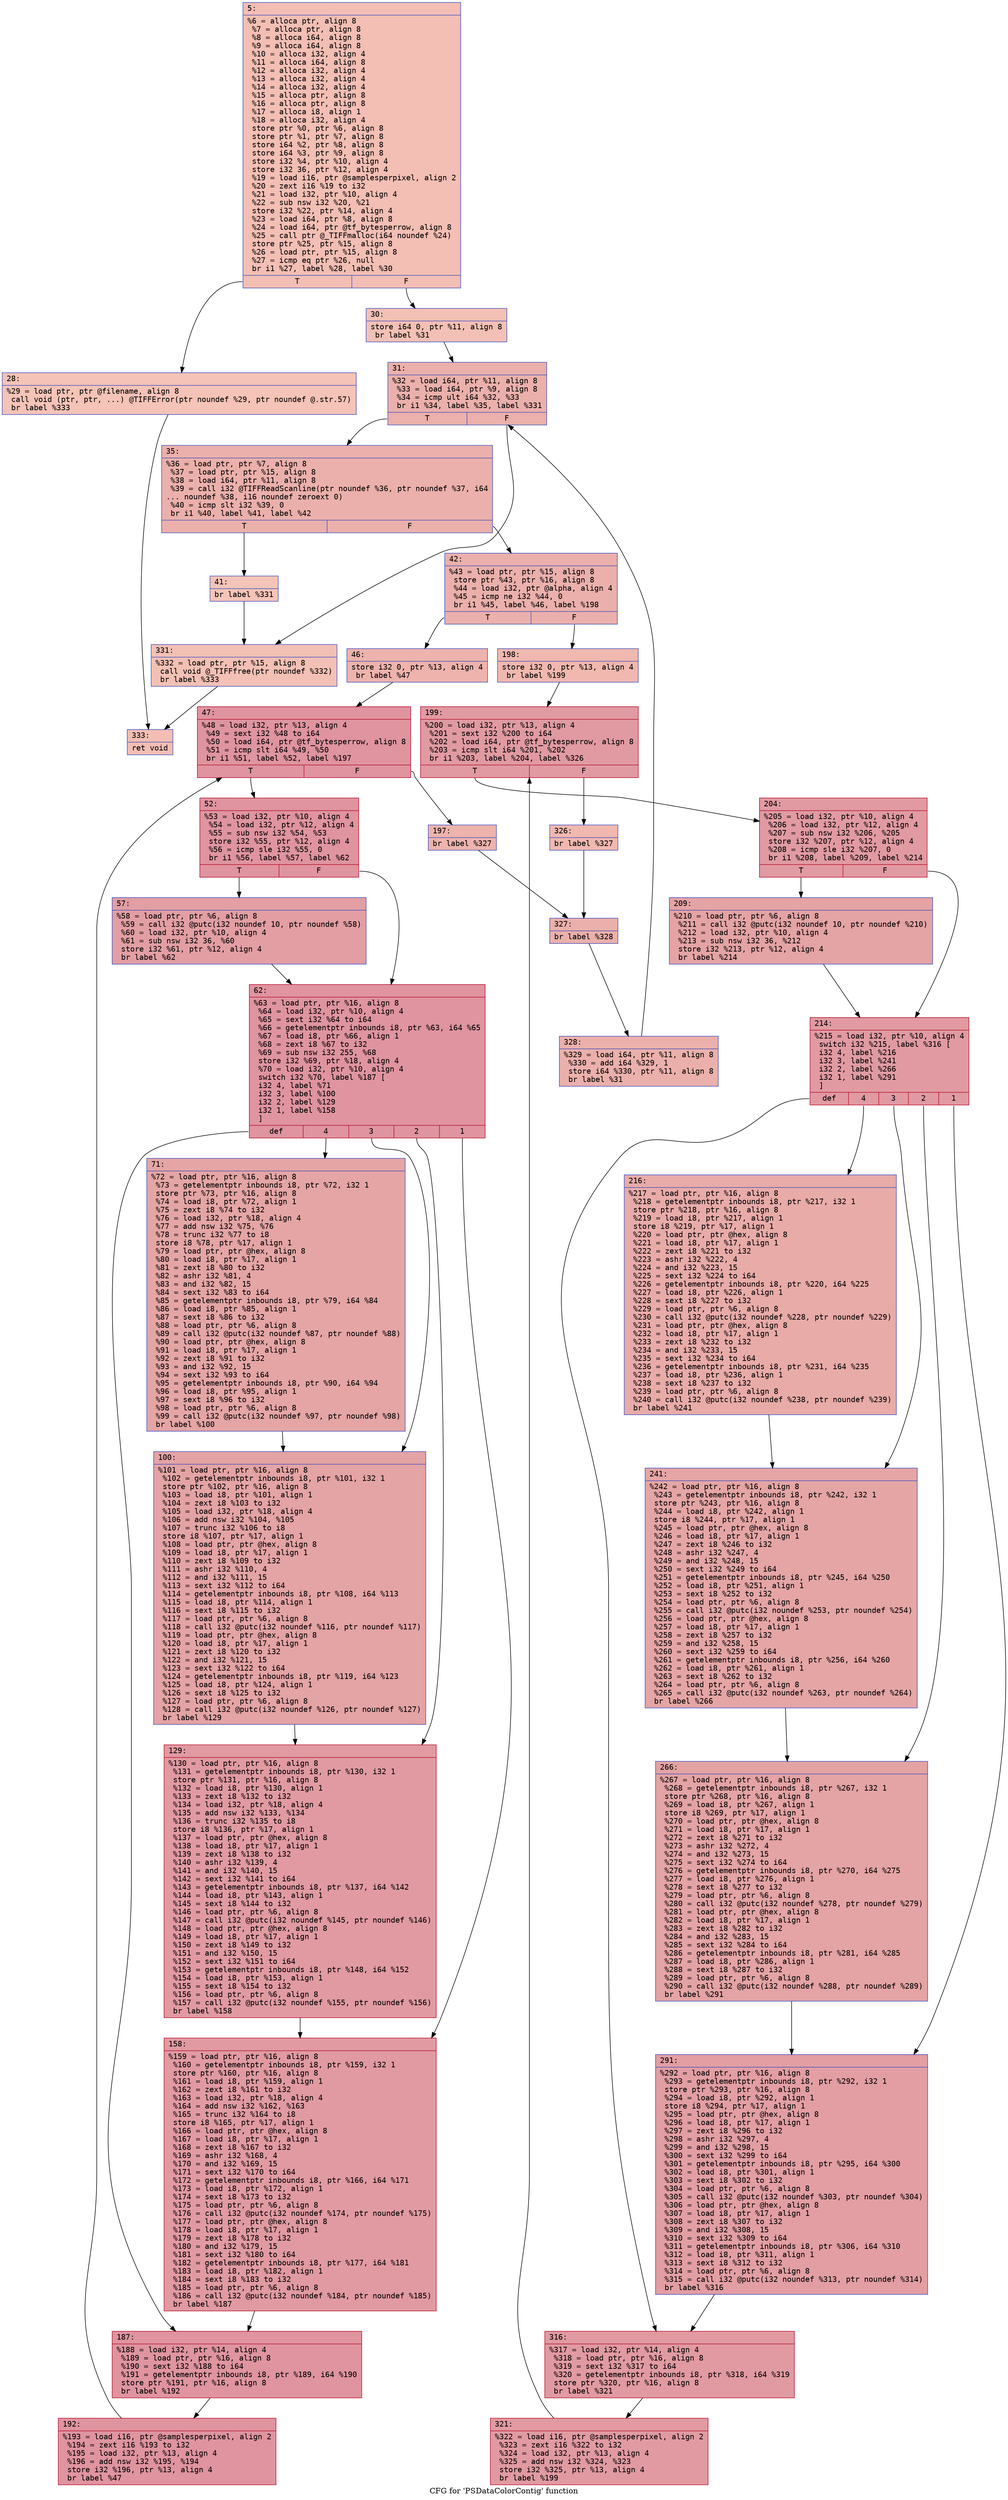 digraph "CFG for 'PSDataColorContig' function" {
	label="CFG for 'PSDataColorContig' function";

	Node0x6000014259f0 [shape=record,color="#3d50c3ff", style=filled, fillcolor="#e36c5570" fontname="Courier",label="{5:\l|  %6 = alloca ptr, align 8\l  %7 = alloca ptr, align 8\l  %8 = alloca i64, align 8\l  %9 = alloca i64, align 8\l  %10 = alloca i32, align 4\l  %11 = alloca i64, align 8\l  %12 = alloca i32, align 4\l  %13 = alloca i32, align 4\l  %14 = alloca i32, align 4\l  %15 = alloca ptr, align 8\l  %16 = alloca ptr, align 8\l  %17 = alloca i8, align 1\l  %18 = alloca i32, align 4\l  store ptr %0, ptr %6, align 8\l  store ptr %1, ptr %7, align 8\l  store i64 %2, ptr %8, align 8\l  store i64 %3, ptr %9, align 8\l  store i32 %4, ptr %10, align 4\l  store i32 36, ptr %12, align 4\l  %19 = load i16, ptr @samplesperpixel, align 2\l  %20 = zext i16 %19 to i32\l  %21 = load i32, ptr %10, align 4\l  %22 = sub nsw i32 %20, %21\l  store i32 %22, ptr %14, align 4\l  %23 = load i64, ptr %8, align 8\l  %24 = load i64, ptr @tf_bytesperrow, align 8\l  %25 = call ptr @_TIFFmalloc(i64 noundef %24)\l  store ptr %25, ptr %15, align 8\l  %26 = load ptr, ptr %15, align 8\l  %27 = icmp eq ptr %26, null\l  br i1 %27, label %28, label %30\l|{<s0>T|<s1>F}}"];
	Node0x6000014259f0:s0 -> Node0x600001425a40[tooltip="5 -> 28\nProbability 37.50%" ];
	Node0x6000014259f0:s1 -> Node0x600001425a90[tooltip="5 -> 30\nProbability 62.50%" ];
	Node0x600001425a40 [shape=record,color="#3d50c3ff", style=filled, fillcolor="#e8765c70" fontname="Courier",label="{28:\l|  %29 = load ptr, ptr @filename, align 8\l  call void (ptr, ptr, ...) @TIFFError(ptr noundef %29, ptr noundef @.str.57)\l  br label %333\l}"];
	Node0x600001425a40 -> Node0x600001426490[tooltip="28 -> 333\nProbability 100.00%" ];
	Node0x600001425a90 [shape=record,color="#3d50c3ff", style=filled, fillcolor="#e5705870" fontname="Courier",label="{30:\l|  store i64 0, ptr %11, align 8\l  br label %31\l}"];
	Node0x600001425a90 -> Node0x600001425ae0[tooltip="30 -> 31\nProbability 100.00%" ];
	Node0x600001425ae0 [shape=record,color="#3d50c3ff", style=filled, fillcolor="#d24b4070" fontname="Courier",label="{31:\l|  %32 = load i64, ptr %11, align 8\l  %33 = load i64, ptr %9, align 8\l  %34 = icmp ult i64 %32, %33\l  br i1 %34, label %35, label %331\l|{<s0>T|<s1>F}}"];
	Node0x600001425ae0:s0 -> Node0x600001425b30[tooltip="31 -> 35\nProbability 96.88%" ];
	Node0x600001425ae0:s1 -> Node0x600001426440[tooltip="31 -> 331\nProbability 3.12%" ];
	Node0x600001425b30 [shape=record,color="#3d50c3ff", style=filled, fillcolor="#d24b4070" fontname="Courier",label="{35:\l|  %36 = load ptr, ptr %7, align 8\l  %37 = load ptr, ptr %15, align 8\l  %38 = load i64, ptr %11, align 8\l  %39 = call i32 @TIFFReadScanline(ptr noundef %36, ptr noundef %37, i64\l... noundef %38, i16 noundef zeroext 0)\l  %40 = icmp slt i32 %39, 0\l  br i1 %40, label %41, label %42\l|{<s0>T|<s1>F}}"];
	Node0x600001425b30:s0 -> Node0x600001425b80[tooltip="35 -> 41\nProbability 3.12%" ];
	Node0x600001425b30:s1 -> Node0x600001425bd0[tooltip="35 -> 42\nProbability 96.88%" ];
	Node0x600001425b80 [shape=record,color="#3d50c3ff", style=filled, fillcolor="#e97a5f70" fontname="Courier",label="{41:\l|  br label %331\l}"];
	Node0x600001425b80 -> Node0x600001426440[tooltip="41 -> 331\nProbability 100.00%" ];
	Node0x600001425bd0 [shape=record,color="#3d50c3ff", style=filled, fillcolor="#d24b4070" fontname="Courier",label="{42:\l|  %43 = load ptr, ptr %15, align 8\l  store ptr %43, ptr %16, align 8\l  %44 = load i32, ptr @alpha, align 4\l  %45 = icmp ne i32 %44, 0\l  br i1 %45, label %46, label %198\l|{<s0>T|<s1>F}}"];
	Node0x600001425bd0:s0 -> Node0x600001425c20[tooltip="42 -> 46\nProbability 62.50%" ];
	Node0x600001425bd0:s1 -> Node0x600001425fe0[tooltip="42 -> 198\nProbability 37.50%" ];
	Node0x600001425c20 [shape=record,color="#3d50c3ff", style=filled, fillcolor="#d6524470" fontname="Courier",label="{46:\l|  store i32 0, ptr %13, align 4\l  br label %47\l}"];
	Node0x600001425c20 -> Node0x600001425c70[tooltip="46 -> 47\nProbability 100.00%" ];
	Node0x600001425c70 [shape=record,color="#b70d28ff", style=filled, fillcolor="#b70d2870" fontname="Courier",label="{47:\l|  %48 = load i32, ptr %13, align 4\l  %49 = sext i32 %48 to i64\l  %50 = load i64, ptr @tf_bytesperrow, align 8\l  %51 = icmp slt i64 %49, %50\l  br i1 %51, label %52, label %197\l|{<s0>T|<s1>F}}"];
	Node0x600001425c70:s0 -> Node0x600001425cc0[tooltip="47 -> 52\nProbability 96.88%" ];
	Node0x600001425c70:s1 -> Node0x600001425f90[tooltip="47 -> 197\nProbability 3.12%" ];
	Node0x600001425cc0 [shape=record,color="#b70d28ff", style=filled, fillcolor="#b70d2870" fontname="Courier",label="{52:\l|  %53 = load i32, ptr %10, align 4\l  %54 = load i32, ptr %12, align 4\l  %55 = sub nsw i32 %54, %53\l  store i32 %55, ptr %12, align 4\l  %56 = icmp sle i32 %55, 0\l  br i1 %56, label %57, label %62\l|{<s0>T|<s1>F}}"];
	Node0x600001425cc0:s0 -> Node0x600001425d10[tooltip="52 -> 57\nProbability 50.00%" ];
	Node0x600001425cc0:s1 -> Node0x600001425d60[tooltip="52 -> 62\nProbability 50.00%" ];
	Node0x600001425d10 [shape=record,color="#3d50c3ff", style=filled, fillcolor="#be242e70" fontname="Courier",label="{57:\l|  %58 = load ptr, ptr %6, align 8\l  %59 = call i32 @putc(i32 noundef 10, ptr noundef %58)\l  %60 = load i32, ptr %10, align 4\l  %61 = sub nsw i32 36, %60\l  store i32 %61, ptr %12, align 4\l  br label %62\l}"];
	Node0x600001425d10 -> Node0x600001425d60[tooltip="57 -> 62\nProbability 100.00%" ];
	Node0x600001425d60 [shape=record,color="#b70d28ff", style=filled, fillcolor="#b70d2870" fontname="Courier",label="{62:\l|  %63 = load ptr, ptr %16, align 8\l  %64 = load i32, ptr %10, align 4\l  %65 = sext i32 %64 to i64\l  %66 = getelementptr inbounds i8, ptr %63, i64 %65\l  %67 = load i8, ptr %66, align 1\l  %68 = zext i8 %67 to i32\l  %69 = sub nsw i32 255, %68\l  store i32 %69, ptr %18, align 4\l  %70 = load i32, ptr %10, align 4\l  switch i32 %70, label %187 [\l    i32 4, label %71\l    i32 3, label %100\l    i32 2, label %129\l    i32 1, label %158\l  ]\l|{<s0>def|<s1>4|<s2>3|<s3>2|<s4>1}}"];
	Node0x600001425d60:s0 -> Node0x600001425ef0[tooltip="62 -> 187\nProbability 20.00%" ];
	Node0x600001425d60:s1 -> Node0x600001425db0[tooltip="62 -> 71\nProbability 20.00%" ];
	Node0x600001425d60:s2 -> Node0x600001425e00[tooltip="62 -> 100\nProbability 20.00%" ];
	Node0x600001425d60:s3 -> Node0x600001425e50[tooltip="62 -> 129\nProbability 20.00%" ];
	Node0x600001425d60:s4 -> Node0x600001425ea0[tooltip="62 -> 158\nProbability 20.00%" ];
	Node0x600001425db0 [shape=record,color="#3d50c3ff", style=filled, fillcolor="#c5333470" fontname="Courier",label="{71:\l|  %72 = load ptr, ptr %16, align 8\l  %73 = getelementptr inbounds i8, ptr %72, i32 1\l  store ptr %73, ptr %16, align 8\l  %74 = load i8, ptr %72, align 1\l  %75 = zext i8 %74 to i32\l  %76 = load i32, ptr %18, align 4\l  %77 = add nsw i32 %75, %76\l  %78 = trunc i32 %77 to i8\l  store i8 %78, ptr %17, align 1\l  %79 = load ptr, ptr @hex, align 8\l  %80 = load i8, ptr %17, align 1\l  %81 = zext i8 %80 to i32\l  %82 = ashr i32 %81, 4\l  %83 = and i32 %82, 15\l  %84 = sext i32 %83 to i64\l  %85 = getelementptr inbounds i8, ptr %79, i64 %84\l  %86 = load i8, ptr %85, align 1\l  %87 = sext i8 %86 to i32\l  %88 = load ptr, ptr %6, align 8\l  %89 = call i32 @putc(i32 noundef %87, ptr noundef %88)\l  %90 = load ptr, ptr @hex, align 8\l  %91 = load i8, ptr %17, align 1\l  %92 = zext i8 %91 to i32\l  %93 = and i32 %92, 15\l  %94 = sext i32 %93 to i64\l  %95 = getelementptr inbounds i8, ptr %90, i64 %94\l  %96 = load i8, ptr %95, align 1\l  %97 = sext i8 %96 to i32\l  %98 = load ptr, ptr %6, align 8\l  %99 = call i32 @putc(i32 noundef %97, ptr noundef %98)\l  br label %100\l}"];
	Node0x600001425db0 -> Node0x600001425e00[tooltip="71 -> 100\nProbability 100.00%" ];
	Node0x600001425e00 [shape=record,color="#3d50c3ff", style=filled, fillcolor="#c32e3170" fontname="Courier",label="{100:\l|  %101 = load ptr, ptr %16, align 8\l  %102 = getelementptr inbounds i8, ptr %101, i32 1\l  store ptr %102, ptr %16, align 8\l  %103 = load i8, ptr %101, align 1\l  %104 = zext i8 %103 to i32\l  %105 = load i32, ptr %18, align 4\l  %106 = add nsw i32 %104, %105\l  %107 = trunc i32 %106 to i8\l  store i8 %107, ptr %17, align 1\l  %108 = load ptr, ptr @hex, align 8\l  %109 = load i8, ptr %17, align 1\l  %110 = zext i8 %109 to i32\l  %111 = ashr i32 %110, 4\l  %112 = and i32 %111, 15\l  %113 = sext i32 %112 to i64\l  %114 = getelementptr inbounds i8, ptr %108, i64 %113\l  %115 = load i8, ptr %114, align 1\l  %116 = sext i8 %115 to i32\l  %117 = load ptr, ptr %6, align 8\l  %118 = call i32 @putc(i32 noundef %116, ptr noundef %117)\l  %119 = load ptr, ptr @hex, align 8\l  %120 = load i8, ptr %17, align 1\l  %121 = zext i8 %120 to i32\l  %122 = and i32 %121, 15\l  %123 = sext i32 %122 to i64\l  %124 = getelementptr inbounds i8, ptr %119, i64 %123\l  %125 = load i8, ptr %124, align 1\l  %126 = sext i8 %125 to i32\l  %127 = load ptr, ptr %6, align 8\l  %128 = call i32 @putc(i32 noundef %126, ptr noundef %127)\l  br label %129\l}"];
	Node0x600001425e00 -> Node0x600001425e50[tooltip="100 -> 129\nProbability 100.00%" ];
	Node0x600001425e50 [shape=record,color="#b70d28ff", style=filled, fillcolor="#bb1b2c70" fontname="Courier",label="{129:\l|  %130 = load ptr, ptr %16, align 8\l  %131 = getelementptr inbounds i8, ptr %130, i32 1\l  store ptr %131, ptr %16, align 8\l  %132 = load i8, ptr %130, align 1\l  %133 = zext i8 %132 to i32\l  %134 = load i32, ptr %18, align 4\l  %135 = add nsw i32 %133, %134\l  %136 = trunc i32 %135 to i8\l  store i8 %136, ptr %17, align 1\l  %137 = load ptr, ptr @hex, align 8\l  %138 = load i8, ptr %17, align 1\l  %139 = zext i8 %138 to i32\l  %140 = ashr i32 %139, 4\l  %141 = and i32 %140, 15\l  %142 = sext i32 %141 to i64\l  %143 = getelementptr inbounds i8, ptr %137, i64 %142\l  %144 = load i8, ptr %143, align 1\l  %145 = sext i8 %144 to i32\l  %146 = load ptr, ptr %6, align 8\l  %147 = call i32 @putc(i32 noundef %145, ptr noundef %146)\l  %148 = load ptr, ptr @hex, align 8\l  %149 = load i8, ptr %17, align 1\l  %150 = zext i8 %149 to i32\l  %151 = and i32 %150, 15\l  %152 = sext i32 %151 to i64\l  %153 = getelementptr inbounds i8, ptr %148, i64 %152\l  %154 = load i8, ptr %153, align 1\l  %155 = sext i8 %154 to i32\l  %156 = load ptr, ptr %6, align 8\l  %157 = call i32 @putc(i32 noundef %155, ptr noundef %156)\l  br label %158\l}"];
	Node0x600001425e50 -> Node0x600001425ea0[tooltip="129 -> 158\nProbability 100.00%" ];
	Node0x600001425ea0 [shape=record,color="#b70d28ff", style=filled, fillcolor="#bb1b2c70" fontname="Courier",label="{158:\l|  %159 = load ptr, ptr %16, align 8\l  %160 = getelementptr inbounds i8, ptr %159, i32 1\l  store ptr %160, ptr %16, align 8\l  %161 = load i8, ptr %159, align 1\l  %162 = zext i8 %161 to i32\l  %163 = load i32, ptr %18, align 4\l  %164 = add nsw i32 %162, %163\l  %165 = trunc i32 %164 to i8\l  store i8 %165, ptr %17, align 1\l  %166 = load ptr, ptr @hex, align 8\l  %167 = load i8, ptr %17, align 1\l  %168 = zext i8 %167 to i32\l  %169 = ashr i32 %168, 4\l  %170 = and i32 %169, 15\l  %171 = sext i32 %170 to i64\l  %172 = getelementptr inbounds i8, ptr %166, i64 %171\l  %173 = load i8, ptr %172, align 1\l  %174 = sext i8 %173 to i32\l  %175 = load ptr, ptr %6, align 8\l  %176 = call i32 @putc(i32 noundef %174, ptr noundef %175)\l  %177 = load ptr, ptr @hex, align 8\l  %178 = load i8, ptr %17, align 1\l  %179 = zext i8 %178 to i32\l  %180 = and i32 %179, 15\l  %181 = sext i32 %180 to i64\l  %182 = getelementptr inbounds i8, ptr %177, i64 %181\l  %183 = load i8, ptr %182, align 1\l  %184 = sext i8 %183 to i32\l  %185 = load ptr, ptr %6, align 8\l  %186 = call i32 @putc(i32 noundef %184, ptr noundef %185)\l  br label %187\l}"];
	Node0x600001425ea0 -> Node0x600001425ef0[tooltip="158 -> 187\nProbability 100.00%" ];
	Node0x600001425ef0 [shape=record,color="#b70d28ff", style=filled, fillcolor="#b70d2870" fontname="Courier",label="{187:\l|  %188 = load i32, ptr %14, align 4\l  %189 = load ptr, ptr %16, align 8\l  %190 = sext i32 %188 to i64\l  %191 = getelementptr inbounds i8, ptr %189, i64 %190\l  store ptr %191, ptr %16, align 8\l  br label %192\l}"];
	Node0x600001425ef0 -> Node0x600001425f40[tooltip="187 -> 192\nProbability 100.00%" ];
	Node0x600001425f40 [shape=record,color="#b70d28ff", style=filled, fillcolor="#b70d2870" fontname="Courier",label="{192:\l|  %193 = load i16, ptr @samplesperpixel, align 2\l  %194 = zext i16 %193 to i32\l  %195 = load i32, ptr %13, align 4\l  %196 = add nsw i32 %195, %194\l  store i32 %196, ptr %13, align 4\l  br label %47\l}"];
	Node0x600001425f40 -> Node0x600001425c70[tooltip="192 -> 47\nProbability 100.00%" ];
	Node0x600001425f90 [shape=record,color="#3d50c3ff", style=filled, fillcolor="#d6524470" fontname="Courier",label="{197:\l|  br label %327\l}"];
	Node0x600001425f90 -> Node0x6000014263a0[tooltip="197 -> 327\nProbability 100.00%" ];
	Node0x600001425fe0 [shape=record,color="#3d50c3ff", style=filled, fillcolor="#dc5d4a70" fontname="Courier",label="{198:\l|  store i32 0, ptr %13, align 4\l  br label %199\l}"];
	Node0x600001425fe0 -> Node0x600001426030[tooltip="198 -> 199\nProbability 100.00%" ];
	Node0x600001426030 [shape=record,color="#b70d28ff", style=filled, fillcolor="#bb1b2c70" fontname="Courier",label="{199:\l|  %200 = load i32, ptr %13, align 4\l  %201 = sext i32 %200 to i64\l  %202 = load i64, ptr @tf_bytesperrow, align 8\l  %203 = icmp slt i64 %201, %202\l  br i1 %203, label %204, label %326\l|{<s0>T|<s1>F}}"];
	Node0x600001426030:s0 -> Node0x600001426080[tooltip="199 -> 204\nProbability 96.88%" ];
	Node0x600001426030:s1 -> Node0x600001426350[tooltip="199 -> 326\nProbability 3.12%" ];
	Node0x600001426080 [shape=record,color="#b70d28ff", style=filled, fillcolor="#bb1b2c70" fontname="Courier",label="{204:\l|  %205 = load i32, ptr %10, align 4\l  %206 = load i32, ptr %12, align 4\l  %207 = sub nsw i32 %206, %205\l  store i32 %207, ptr %12, align 4\l  %208 = icmp sle i32 %207, 0\l  br i1 %208, label %209, label %214\l|{<s0>T|<s1>F}}"];
	Node0x600001426080:s0 -> Node0x6000014260d0[tooltip="204 -> 209\nProbability 50.00%" ];
	Node0x600001426080:s1 -> Node0x600001426120[tooltip="204 -> 214\nProbability 50.00%" ];
	Node0x6000014260d0 [shape=record,color="#3d50c3ff", style=filled, fillcolor="#c32e3170" fontname="Courier",label="{209:\l|  %210 = load ptr, ptr %6, align 8\l  %211 = call i32 @putc(i32 noundef 10, ptr noundef %210)\l  %212 = load i32, ptr %10, align 4\l  %213 = sub nsw i32 36, %212\l  store i32 %213, ptr %12, align 4\l  br label %214\l}"];
	Node0x6000014260d0 -> Node0x600001426120[tooltip="209 -> 214\nProbability 100.00%" ];
	Node0x600001426120 [shape=record,color="#b70d28ff", style=filled, fillcolor="#bb1b2c70" fontname="Courier",label="{214:\l|  %215 = load i32, ptr %10, align 4\l  switch i32 %215, label %316 [\l    i32 4, label %216\l    i32 3, label %241\l    i32 2, label %266\l    i32 1, label %291\l  ]\l|{<s0>def|<s1>4|<s2>3|<s3>2|<s4>1}}"];
	Node0x600001426120:s0 -> Node0x6000014262b0[tooltip="214 -> 316\nProbability 20.00%" ];
	Node0x600001426120:s1 -> Node0x600001426170[tooltip="214 -> 216\nProbability 20.00%" ];
	Node0x600001426120:s2 -> Node0x6000014261c0[tooltip="214 -> 241\nProbability 20.00%" ];
	Node0x600001426120:s3 -> Node0x600001426210[tooltip="214 -> 266\nProbability 20.00%" ];
	Node0x600001426120:s4 -> Node0x600001426260[tooltip="214 -> 291\nProbability 20.00%" ];
	Node0x600001426170 [shape=record,color="#3d50c3ff", style=filled, fillcolor="#cc403a70" fontname="Courier",label="{216:\l|  %217 = load ptr, ptr %16, align 8\l  %218 = getelementptr inbounds i8, ptr %217, i32 1\l  store ptr %218, ptr %16, align 8\l  %219 = load i8, ptr %217, align 1\l  store i8 %219, ptr %17, align 1\l  %220 = load ptr, ptr @hex, align 8\l  %221 = load i8, ptr %17, align 1\l  %222 = zext i8 %221 to i32\l  %223 = ashr i32 %222, 4\l  %224 = and i32 %223, 15\l  %225 = sext i32 %224 to i64\l  %226 = getelementptr inbounds i8, ptr %220, i64 %225\l  %227 = load i8, ptr %226, align 1\l  %228 = sext i8 %227 to i32\l  %229 = load ptr, ptr %6, align 8\l  %230 = call i32 @putc(i32 noundef %228, ptr noundef %229)\l  %231 = load ptr, ptr @hex, align 8\l  %232 = load i8, ptr %17, align 1\l  %233 = zext i8 %232 to i32\l  %234 = and i32 %233, 15\l  %235 = sext i32 %234 to i64\l  %236 = getelementptr inbounds i8, ptr %231, i64 %235\l  %237 = load i8, ptr %236, align 1\l  %238 = sext i8 %237 to i32\l  %239 = load ptr, ptr %6, align 8\l  %240 = call i32 @putc(i32 noundef %238, ptr noundef %239)\l  br label %241\l}"];
	Node0x600001426170 -> Node0x6000014261c0[tooltip="216 -> 241\nProbability 100.00%" ];
	Node0x6000014261c0 [shape=record,color="#3d50c3ff", style=filled, fillcolor="#c5333470" fontname="Courier",label="{241:\l|  %242 = load ptr, ptr %16, align 8\l  %243 = getelementptr inbounds i8, ptr %242, i32 1\l  store ptr %243, ptr %16, align 8\l  %244 = load i8, ptr %242, align 1\l  store i8 %244, ptr %17, align 1\l  %245 = load ptr, ptr @hex, align 8\l  %246 = load i8, ptr %17, align 1\l  %247 = zext i8 %246 to i32\l  %248 = ashr i32 %247, 4\l  %249 = and i32 %248, 15\l  %250 = sext i32 %249 to i64\l  %251 = getelementptr inbounds i8, ptr %245, i64 %250\l  %252 = load i8, ptr %251, align 1\l  %253 = sext i8 %252 to i32\l  %254 = load ptr, ptr %6, align 8\l  %255 = call i32 @putc(i32 noundef %253, ptr noundef %254)\l  %256 = load ptr, ptr @hex, align 8\l  %257 = load i8, ptr %17, align 1\l  %258 = zext i8 %257 to i32\l  %259 = and i32 %258, 15\l  %260 = sext i32 %259 to i64\l  %261 = getelementptr inbounds i8, ptr %256, i64 %260\l  %262 = load i8, ptr %261, align 1\l  %263 = sext i8 %262 to i32\l  %264 = load ptr, ptr %6, align 8\l  %265 = call i32 @putc(i32 noundef %263, ptr noundef %264)\l  br label %266\l}"];
	Node0x6000014261c0 -> Node0x600001426210[tooltip="241 -> 266\nProbability 100.00%" ];
	Node0x600001426210 [shape=record,color="#3d50c3ff", style=filled, fillcolor="#c32e3170" fontname="Courier",label="{266:\l|  %267 = load ptr, ptr %16, align 8\l  %268 = getelementptr inbounds i8, ptr %267, i32 1\l  store ptr %268, ptr %16, align 8\l  %269 = load i8, ptr %267, align 1\l  store i8 %269, ptr %17, align 1\l  %270 = load ptr, ptr @hex, align 8\l  %271 = load i8, ptr %17, align 1\l  %272 = zext i8 %271 to i32\l  %273 = ashr i32 %272, 4\l  %274 = and i32 %273, 15\l  %275 = sext i32 %274 to i64\l  %276 = getelementptr inbounds i8, ptr %270, i64 %275\l  %277 = load i8, ptr %276, align 1\l  %278 = sext i8 %277 to i32\l  %279 = load ptr, ptr %6, align 8\l  %280 = call i32 @putc(i32 noundef %278, ptr noundef %279)\l  %281 = load ptr, ptr @hex, align 8\l  %282 = load i8, ptr %17, align 1\l  %283 = zext i8 %282 to i32\l  %284 = and i32 %283, 15\l  %285 = sext i32 %284 to i64\l  %286 = getelementptr inbounds i8, ptr %281, i64 %285\l  %287 = load i8, ptr %286, align 1\l  %288 = sext i8 %287 to i32\l  %289 = load ptr, ptr %6, align 8\l  %290 = call i32 @putc(i32 noundef %288, ptr noundef %289)\l  br label %291\l}"];
	Node0x600001426210 -> Node0x600001426260[tooltip="266 -> 291\nProbability 100.00%" ];
	Node0x600001426260 [shape=record,color="#3d50c3ff", style=filled, fillcolor="#be242e70" fontname="Courier",label="{291:\l|  %292 = load ptr, ptr %16, align 8\l  %293 = getelementptr inbounds i8, ptr %292, i32 1\l  store ptr %293, ptr %16, align 8\l  %294 = load i8, ptr %292, align 1\l  store i8 %294, ptr %17, align 1\l  %295 = load ptr, ptr @hex, align 8\l  %296 = load i8, ptr %17, align 1\l  %297 = zext i8 %296 to i32\l  %298 = ashr i32 %297, 4\l  %299 = and i32 %298, 15\l  %300 = sext i32 %299 to i64\l  %301 = getelementptr inbounds i8, ptr %295, i64 %300\l  %302 = load i8, ptr %301, align 1\l  %303 = sext i8 %302 to i32\l  %304 = load ptr, ptr %6, align 8\l  %305 = call i32 @putc(i32 noundef %303, ptr noundef %304)\l  %306 = load ptr, ptr @hex, align 8\l  %307 = load i8, ptr %17, align 1\l  %308 = zext i8 %307 to i32\l  %309 = and i32 %308, 15\l  %310 = sext i32 %309 to i64\l  %311 = getelementptr inbounds i8, ptr %306, i64 %310\l  %312 = load i8, ptr %311, align 1\l  %313 = sext i8 %312 to i32\l  %314 = load ptr, ptr %6, align 8\l  %315 = call i32 @putc(i32 noundef %313, ptr noundef %314)\l  br label %316\l}"];
	Node0x600001426260 -> Node0x6000014262b0[tooltip="291 -> 316\nProbability 100.00%" ];
	Node0x6000014262b0 [shape=record,color="#b70d28ff", style=filled, fillcolor="#bb1b2c70" fontname="Courier",label="{316:\l|  %317 = load i32, ptr %14, align 4\l  %318 = load ptr, ptr %16, align 8\l  %319 = sext i32 %317 to i64\l  %320 = getelementptr inbounds i8, ptr %318, i64 %319\l  store ptr %320, ptr %16, align 8\l  br label %321\l}"];
	Node0x6000014262b0 -> Node0x600001426300[tooltip="316 -> 321\nProbability 100.00%" ];
	Node0x600001426300 [shape=record,color="#b70d28ff", style=filled, fillcolor="#bb1b2c70" fontname="Courier",label="{321:\l|  %322 = load i16, ptr @samplesperpixel, align 2\l  %323 = zext i16 %322 to i32\l  %324 = load i32, ptr %13, align 4\l  %325 = add nsw i32 %324, %323\l  store i32 %325, ptr %13, align 4\l  br label %199\l}"];
	Node0x600001426300 -> Node0x600001426030[tooltip="321 -> 199\nProbability 100.00%" ];
	Node0x600001426350 [shape=record,color="#3d50c3ff", style=filled, fillcolor="#dc5d4a70" fontname="Courier",label="{326:\l|  br label %327\l}"];
	Node0x600001426350 -> Node0x6000014263a0[tooltip="326 -> 327\nProbability 100.00%" ];
	Node0x6000014263a0 [shape=record,color="#3d50c3ff", style=filled, fillcolor="#d24b4070" fontname="Courier",label="{327:\l|  br label %328\l}"];
	Node0x6000014263a0 -> Node0x6000014263f0[tooltip="327 -> 328\nProbability 100.00%" ];
	Node0x6000014263f0 [shape=record,color="#3d50c3ff", style=filled, fillcolor="#d24b4070" fontname="Courier",label="{328:\l|  %329 = load i64, ptr %11, align 8\l  %330 = add i64 %329, 1\l  store i64 %330, ptr %11, align 8\l  br label %31\l}"];
	Node0x6000014263f0 -> Node0x600001425ae0[tooltip="328 -> 31\nProbability 100.00%" ];
	Node0x600001426440 [shape=record,color="#3d50c3ff", style=filled, fillcolor="#e5705870" fontname="Courier",label="{331:\l|  %332 = load ptr, ptr %15, align 8\l  call void @_TIFFfree(ptr noundef %332)\l  br label %333\l}"];
	Node0x600001426440 -> Node0x600001426490[tooltip="331 -> 333\nProbability 100.00%" ];
	Node0x600001426490 [shape=record,color="#3d50c3ff", style=filled, fillcolor="#e36c5570" fontname="Courier",label="{333:\l|  ret void\l}"];
}
